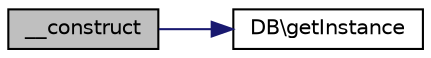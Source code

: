 digraph "__construct"
{
  edge [fontname="Helvetica",fontsize="10",labelfontname="Helvetica",labelfontsize="10"];
  node [fontname="Helvetica",fontsize="10",shape=record];
  rankdir="LR";
  Node1 [label="__construct",height=0.2,width=0.4,color="black", fillcolor="grey75", style="filled" fontcolor="black"];
  Node1 -> Node2 [color="midnightblue",fontsize="10",style="solid"];
  Node2 [label="DB\\getInstance",height=0.2,width=0.4,color="black", fillcolor="white", style="filled",URL="$class_d_b.html#ac93fbec81f07e5d15f80db907e63dc10"];
}
